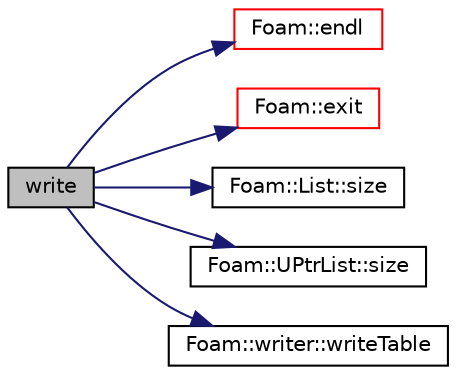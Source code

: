 digraph "write"
{
  bgcolor="transparent";
  edge [fontname="Helvetica",fontsize="10",labelfontname="Helvetica",labelfontsize="10"];
  node [fontname="Helvetica",fontsize="10",shape=record];
  rankdir="LR";
  Node24 [label="write",height=0.2,width=0.4,color="black", fillcolor="grey75", style="filled", fontcolor="black"];
  Node24 -> Node25 [color="midnightblue",fontsize="10",style="solid",fontname="Helvetica"];
  Node25 [label="Foam::endl",height=0.2,width=0.4,color="red",URL="$a21851.html#a2db8fe02a0d3909e9351bb4275b23ce4",tooltip="Add newline and flush stream. "];
  Node24 -> Node27 [color="midnightblue",fontsize="10",style="solid",fontname="Helvetica"];
  Node27 [label="Foam::exit",height=0.2,width=0.4,color="red",URL="$a21851.html#a06ca7250d8e89caf05243ec094843642"];
  Node24 -> Node74 [color="midnightblue",fontsize="10",style="solid",fontname="Helvetica"];
  Node74 [label="Foam::List::size",height=0.2,width=0.4,color="black",URL="$a26833.html#a8a5f6fa29bd4b500caf186f60245b384",tooltip="Override size to be inconsistent with allocated storage. "];
  Node24 -> Node75 [color="midnightblue",fontsize="10",style="solid",fontname="Helvetica"];
  Node75 [label="Foam::UPtrList::size",height=0.2,width=0.4,color="black",URL="$a27101.html#a47b3bf30da1eb3ab8076b5fbe00e0494",tooltip="Return the number of elements in the UPtrList. "];
  Node24 -> Node76 [color="midnightblue",fontsize="10",style="solid",fontname="Helvetica"];
  Node76 [label="Foam::writer::writeTable",height=0.2,width=0.4,color="black",URL="$a22641.html#a29682da04c03a1b133c2c82aeb2e333f",tooltip="Writes single-column ascii write. Column 1 is coordSet coordinate,. "];
}
